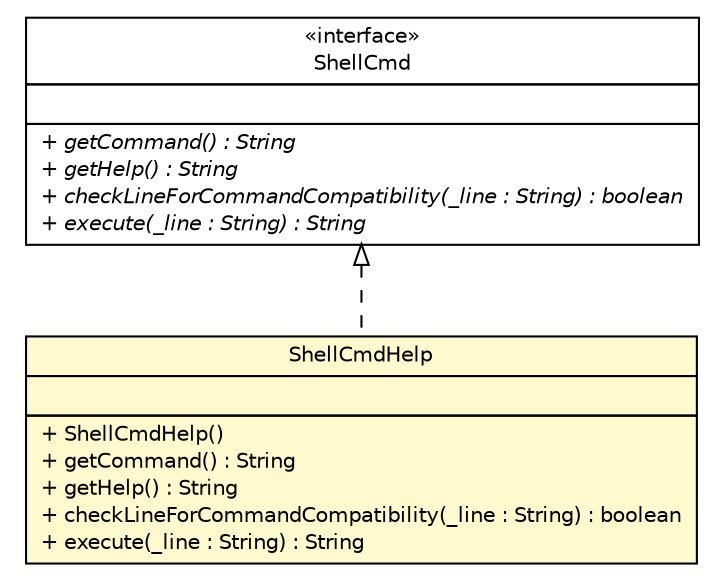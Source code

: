 #!/usr/local/bin/dot
#
# Class diagram 
# Generated by UMLGraph version 5.1 (http://www.umlgraph.org/)
#

digraph G {
	edge [fontname="Helvetica",fontsize=10,labelfontname="Helvetica",labelfontsize=10];
	node [fontname="Helvetica",fontsize=10,shape=plaintext];
	nodesep=0.25;
	ranksep=0.5;
	// com.connectlife.coreserver.console.ShellCmdHelp
	c2617 [label=<<table title="com.connectlife.coreserver.console.ShellCmdHelp" border="0" cellborder="1" cellspacing="0" cellpadding="2" port="p" bgcolor="lemonChiffon" href="./ShellCmdHelp.html">
		<tr><td><table border="0" cellspacing="0" cellpadding="1">
<tr><td align="center" balign="center"> ShellCmdHelp </td></tr>
		</table></td></tr>
		<tr><td><table border="0" cellspacing="0" cellpadding="1">
<tr><td align="left" balign="left">  </td></tr>
		</table></td></tr>
		<tr><td><table border="0" cellspacing="0" cellpadding="1">
<tr><td align="left" balign="left"> + ShellCmdHelp() </td></tr>
<tr><td align="left" balign="left"> + getCommand() : String </td></tr>
<tr><td align="left" balign="left"> + getHelp() : String </td></tr>
<tr><td align="left" balign="left"> + checkLineForCommandCompatibility(_line : String) : boolean </td></tr>
<tr><td align="left" balign="left"> + execute(_line : String) : String </td></tr>
		</table></td></tr>
		</table>>, fontname="Helvetica", fontcolor="black", fontsize=10.0];
	// com.connectlife.coreserver.console.ShellCmd
	c2619 [label=<<table title="com.connectlife.coreserver.console.ShellCmd" border="0" cellborder="1" cellspacing="0" cellpadding="2" port="p" href="./ShellCmd.html">
		<tr><td><table border="0" cellspacing="0" cellpadding="1">
<tr><td align="center" balign="center"> &#171;interface&#187; </td></tr>
<tr><td align="center" balign="center"> ShellCmd </td></tr>
		</table></td></tr>
		<tr><td><table border="0" cellspacing="0" cellpadding="1">
<tr><td align="left" balign="left">  </td></tr>
		</table></td></tr>
		<tr><td><table border="0" cellspacing="0" cellpadding="1">
<tr><td align="left" balign="left"><font face="Helvetica-Oblique" point-size="10.0"> + getCommand() : String </font></td></tr>
<tr><td align="left" balign="left"><font face="Helvetica-Oblique" point-size="10.0"> + getHelp() : String </font></td></tr>
<tr><td align="left" balign="left"><font face="Helvetica-Oblique" point-size="10.0"> + checkLineForCommandCompatibility(_line : String) : boolean </font></td></tr>
<tr><td align="left" balign="left"><font face="Helvetica-Oblique" point-size="10.0"> + execute(_line : String) : String </font></td></tr>
		</table></td></tr>
		</table>>, fontname="Helvetica", fontcolor="black", fontsize=10.0];
	//com.connectlife.coreserver.console.ShellCmdHelp implements com.connectlife.coreserver.console.ShellCmd
	c2619:p -> c2617:p [dir=back,arrowtail=empty,style=dashed];
}

